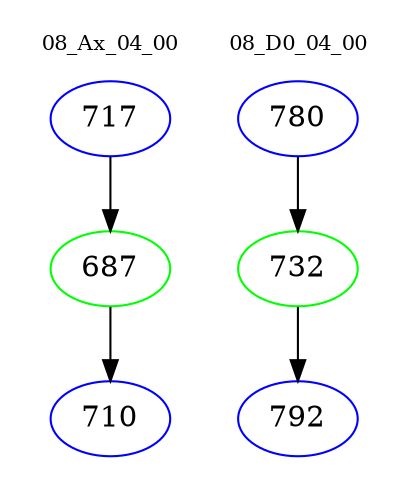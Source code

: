 digraph{
subgraph cluster_0 {
color = white
label = "08_Ax_04_00";
fontsize=10;
T0_717 [label="717", color="blue"]
T0_717 -> T0_687 [color="black"]
T0_687 [label="687", color="green"]
T0_687 -> T0_710 [color="black"]
T0_710 [label="710", color="blue"]
}
subgraph cluster_1 {
color = white
label = "08_D0_04_00";
fontsize=10;
T1_780 [label="780", color="blue"]
T1_780 -> T1_732 [color="black"]
T1_732 [label="732", color="green"]
T1_732 -> T1_792 [color="black"]
T1_792 [label="792", color="blue"]
}
}
